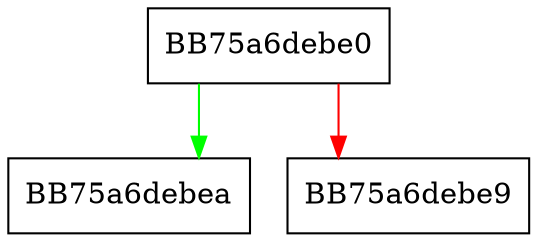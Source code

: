 digraph deinit {
  node [shape="box"];
  graph [splines=ortho];
  BB75a6debe0 -> BB75a6debea [color="green"];
  BB75a6debe0 -> BB75a6debe9 [color="red"];
}